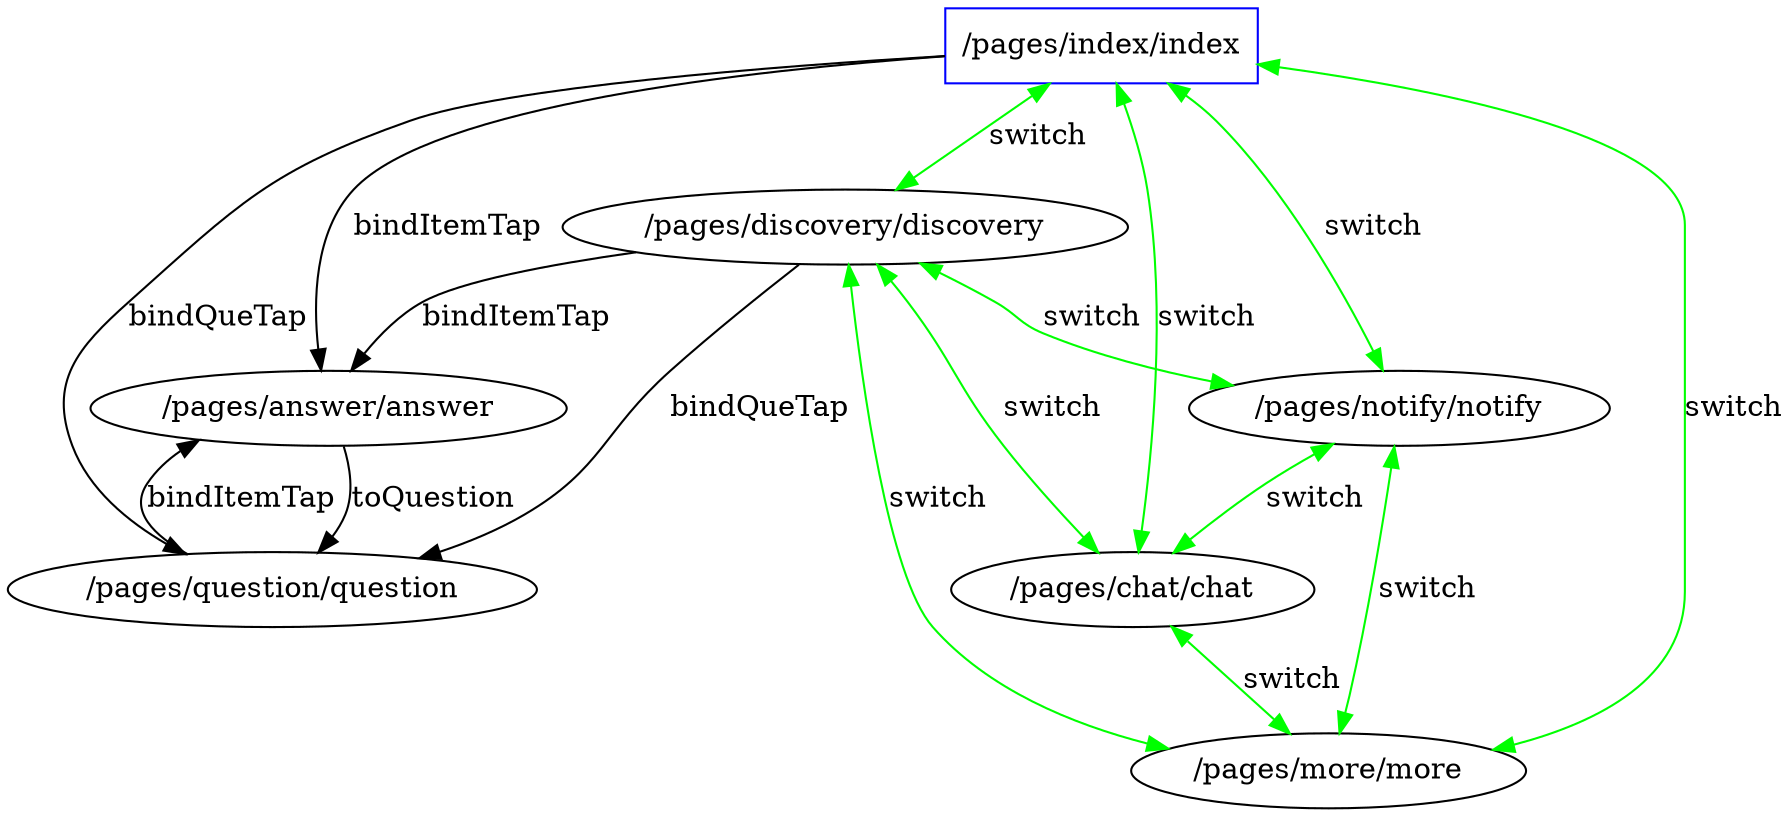 // UI State Transfer Diagram
digraph {
	"/pages/answer/answer" [label="/pages/answer/answer"]
	"/pages/question/question" [label="/pages/question/question"]
	"/pages/index/index" [label="/pages/index/index" color=blue shape=rectangle]
	"/pages/notify/notify" [label="/pages/notify/notify"]
	"/pages/discovery/discovery" [label="/pages/discovery/discovery"]
	"/pages/chat/chat" [label="/pages/chat/chat"]
	"/pages/more/more" [label="/pages/more/more"]
	"/pages/index/index" -> "/pages/discovery/discovery" [label=switch color=green dir=both]
	"/pages/index/index" -> "/pages/notify/notify" [label=switch color=green dir=both]
	"/pages/index/index" -> "/pages/chat/chat" [label=switch color=green dir=both]
	"/pages/index/index" -> "/pages/more/more" [label=switch color=green dir=both]
	"/pages/discovery/discovery" -> "/pages/notify/notify" [label=switch color=green dir=both]
	"/pages/discovery/discovery" -> "/pages/chat/chat" [label=switch color=green dir=both]
	"/pages/discovery/discovery" -> "/pages/more/more" [label=switch color=green dir=both]
	"/pages/notify/notify" -> "/pages/chat/chat" [label=switch color=green dir=both]
	"/pages/notify/notify" -> "/pages/more/more" [label=switch color=green dir=both]
	"/pages/chat/chat" -> "/pages/more/more" [label=switch color=green dir=both]
	"/pages/index/index" -> "/pages/question/question" [label=bindQueTap]
	"/pages/index/index" -> "/pages/answer/answer" [label=bindItemTap]
	"/pages/discovery/discovery" -> "/pages/question/question" [label=bindQueTap]
	"/pages/discovery/discovery" -> "/pages/answer/answer" [label=bindItemTap]
	"/pages/answer/answer" -> "/pages/question/question" [label=toQuestion]
	"/pages/question/question" -> "/pages/answer/answer" [label=bindItemTap]
}
